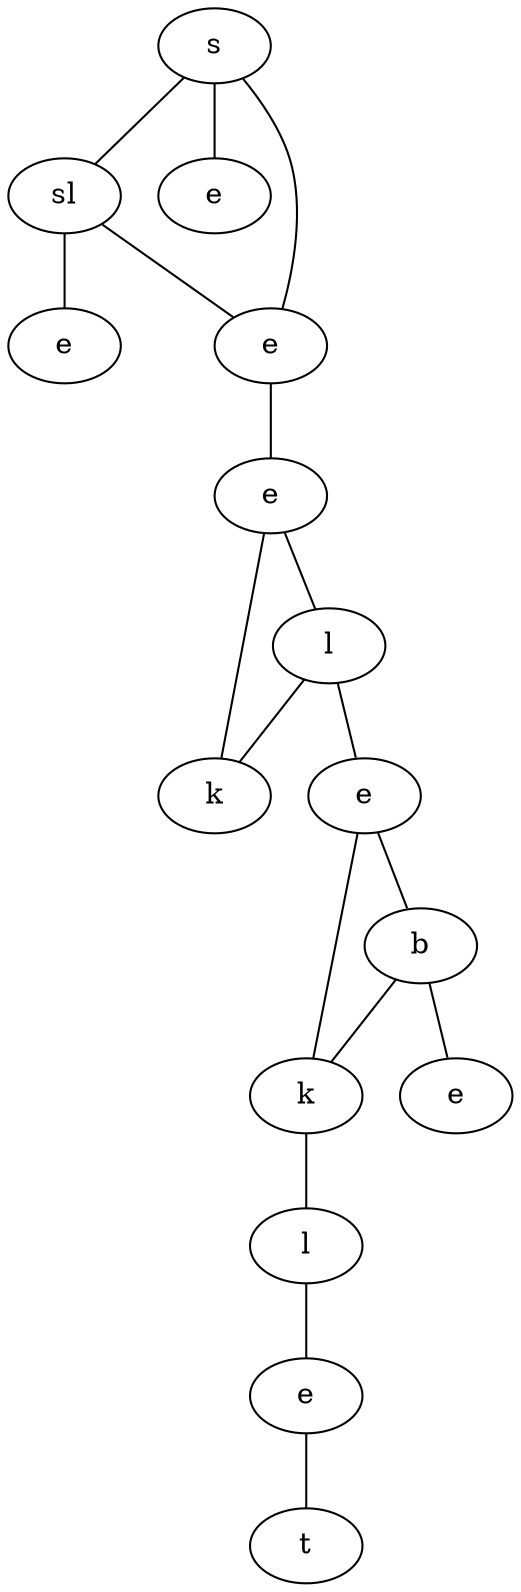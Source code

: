 graph {
RFJW[label="s"]
nxEa[label="sl"]
yKVM[label="e"]
PLsK[label="e"]
xpnr[label="e"]
DJbr[label="e"]
Gmfu[label="l"]
faxJ[label="k"]
EDaj[label="e"]
nlRR[label="b"]
EVJT[label="k"]
ssxQ[label="e"]
yjtC[label="l"]
SHdL[label="e"]
DCEp[label="t"]
RFJW -- nxEa
RFJW -- yKVM
RFJW -- PLsK
nxEa -- PLsK
nxEa -- xpnr
PLsK -- DJbr
DJbr -- Gmfu
DJbr -- faxJ
Gmfu -- EDaj
Gmfu -- faxJ
EDaj -- nlRR
EDaj -- EVJT
nlRR -- EVJT
nlRR -- ssxQ
EVJT -- yjtC
yjtC -- SHdL
SHdL -- DCEp
}